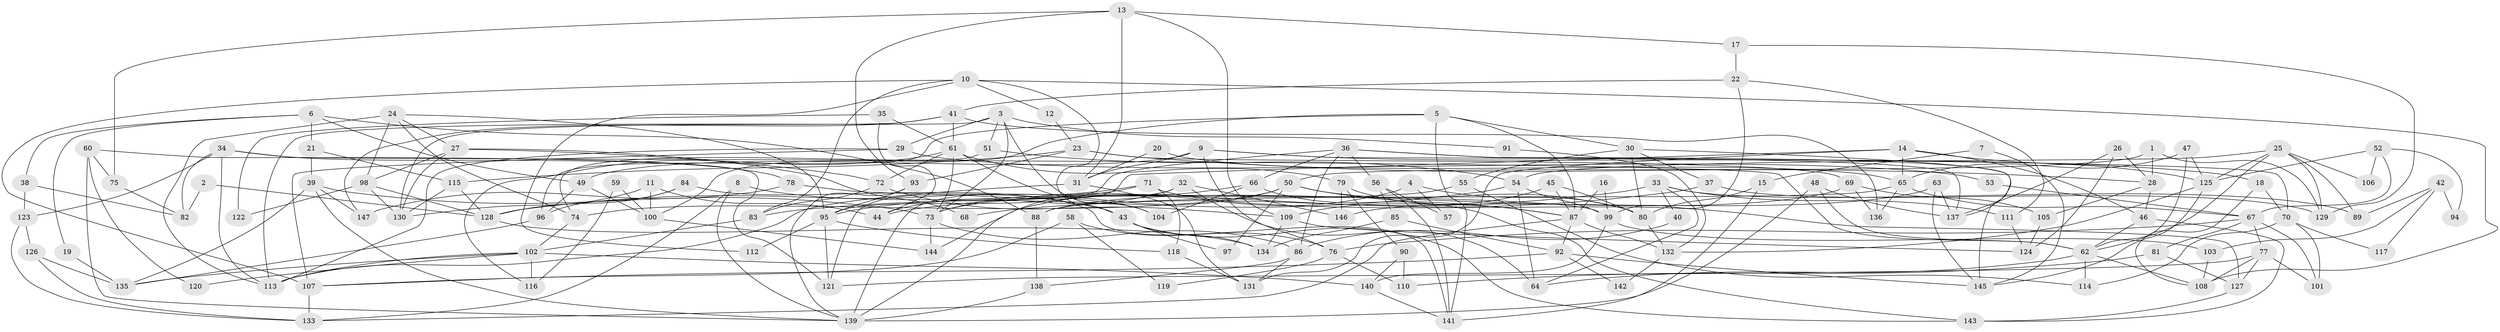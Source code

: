 // coarse degree distribution, {3: 0.1891891891891892, 13: 0.013513513513513514, 10: 0.06756756756756757, 8: 0.06756756756756757, 7: 0.04054054054054054, 12: 0.013513513513513514, 5: 0.22972972972972974, 4: 0.10810810810810811, 6: 0.08108108108108109, 2: 0.13513513513513514, 11: 0.02702702702702703, 14: 0.013513513513513514, 9: 0.013513513513513514}
// Generated by graph-tools (version 1.1) at 2025/51/03/04/25 22:51:12]
// undirected, 147 vertices, 294 edges
graph export_dot {
  node [color=gray90,style=filled];
  1;
  2;
  3;
  4;
  5;
  6;
  7;
  8;
  9;
  10;
  11;
  12;
  13;
  14;
  15;
  16;
  17;
  18;
  19;
  20;
  21;
  22;
  23;
  24;
  25;
  26;
  27;
  28;
  29;
  30;
  31;
  32;
  33;
  34;
  35;
  36;
  37;
  38;
  39;
  40;
  41;
  42;
  43;
  44;
  45;
  46;
  47;
  48;
  49;
  50;
  51;
  52;
  53;
  54;
  55;
  56;
  57;
  58;
  59;
  60;
  61;
  62;
  63;
  64;
  65;
  66;
  67;
  68;
  69;
  70;
  71;
  72;
  73;
  74;
  75;
  76;
  77;
  78;
  79;
  80;
  81;
  82;
  83;
  84;
  85;
  86;
  87;
  88;
  89;
  90;
  91;
  92;
  93;
  94;
  95;
  96;
  97;
  98;
  99;
  100;
  101;
  102;
  103;
  104;
  105;
  106;
  107;
  108;
  109;
  110;
  111;
  112;
  113;
  114;
  115;
  116;
  117;
  118;
  119;
  120;
  121;
  122;
  123;
  124;
  125;
  126;
  127;
  128;
  129;
  130;
  131;
  132;
  133;
  134;
  135;
  136;
  137;
  138;
  139;
  140;
  141;
  142;
  143;
  144;
  145;
  146;
  147;
  1 -- 50;
  1 -- 129;
  1 -- 28;
  2 -- 128;
  2 -- 82;
  3 -- 113;
  3 -- 51;
  3 -- 29;
  3 -- 73;
  3 -- 91;
  3 -- 104;
  4 -- 144;
  4 -- 80;
  4 -- 57;
  5 -- 87;
  5 -- 30;
  5 -- 96;
  5 -- 100;
  5 -- 141;
  6 -- 88;
  6 -- 49;
  6 -- 19;
  6 -- 21;
  6 -- 38;
  7 -- 145;
  7 -- 15;
  8 -- 133;
  8 -- 139;
  8 -- 43;
  9 -- 18;
  9 -- 31;
  9 -- 49;
  9 -- 70;
  9 -- 76;
  10 -- 43;
  10 -- 83;
  10 -- 12;
  10 -- 107;
  10 -- 108;
  10 -- 112;
  11 -- 100;
  11 -- 130;
  11 -- 44;
  12 -- 23;
  13 -- 75;
  13 -- 93;
  13 -- 17;
  13 -- 31;
  13 -- 109;
  14 -- 131;
  14 -- 121;
  14 -- 46;
  14 -- 65;
  14 -- 125;
  15 -- 141;
  15 -- 80;
  16 -- 99;
  16 -- 87;
  17 -- 22;
  17 -- 129;
  18 -- 108;
  18 -- 70;
  19 -- 135;
  20 -- 31;
  20 -- 65;
  21 -- 115;
  21 -- 39;
  22 -- 99;
  22 -- 41;
  22 -- 111;
  23 -- 28;
  23 -- 93;
  23 -- 69;
  23 -- 115;
  24 -- 74;
  24 -- 98;
  24 -- 27;
  24 -- 95;
  24 -- 113;
  25 -- 62;
  25 -- 125;
  25 -- 54;
  25 -- 89;
  25 -- 106;
  25 -- 129;
  26 -- 137;
  26 -- 28;
  26 -- 124;
  27 -- 72;
  27 -- 68;
  27 -- 98;
  27 -- 130;
  28 -- 46;
  28 -- 105;
  29 -- 113;
  29 -- 53;
  29 -- 107;
  30 -- 137;
  30 -- 80;
  30 -- 37;
  30 -- 55;
  31 -- 113;
  31 -- 131;
  32 -- 44;
  32 -- 139;
  32 -- 64;
  32 -- 146;
  33 -- 111;
  33 -- 64;
  33 -- 40;
  33 -- 44;
  33 -- 89;
  34 -- 62;
  34 -- 123;
  34 -- 78;
  34 -- 82;
  34 -- 113;
  35 -- 44;
  35 -- 61;
  35 -- 122;
  36 -- 86;
  36 -- 95;
  36 -- 56;
  36 -- 66;
  36 -- 137;
  36 -- 145;
  37 -- 129;
  37 -- 68;
  38 -- 123;
  38 -- 82;
  39 -- 73;
  39 -- 135;
  39 -- 139;
  39 -- 147;
  40 -- 86;
  41 -- 61;
  41 -- 130;
  41 -- 136;
  41 -- 147;
  42 -- 103;
  42 -- 89;
  42 -- 94;
  42 -- 117;
  43 -- 134;
  43 -- 97;
  43 -- 143;
  45 -- 109;
  45 -- 87;
  45 -- 80;
  46 -- 143;
  46 -- 62;
  47 -- 62;
  47 -- 125;
  47 -- 65;
  48 -- 62;
  48 -- 139;
  48 -- 137;
  49 -- 96;
  49 -- 100;
  50 -- 73;
  50 -- 80;
  50 -- 74;
  50 -- 87;
  50 -- 97;
  51 -- 54;
  51 -- 74;
  52 -- 125;
  52 -- 67;
  52 -- 94;
  52 -- 106;
  53 -- 67;
  54 -- 99;
  54 -- 64;
  54 -- 83;
  55 -- 73;
  55 -- 114;
  56 -- 85;
  56 -- 57;
  56 -- 141;
  58 -- 76;
  58 -- 107;
  58 -- 119;
  59 -- 116;
  59 -- 100;
  60 -- 121;
  60 -- 139;
  60 -- 75;
  60 -- 120;
  61 -- 72;
  61 -- 104;
  61 -- 73;
  61 -- 79;
  61 -- 116;
  62 -- 64;
  62 -- 108;
  62 -- 114;
  63 -- 146;
  63 -- 137;
  63 -- 145;
  65 -- 67;
  65 -- 88;
  65 -- 136;
  66 -- 139;
  66 -- 104;
  66 -- 143;
  67 -- 101;
  67 -- 76;
  67 -- 77;
  67 -- 81;
  69 -- 136;
  69 -- 88;
  69 -- 105;
  70 -- 114;
  70 -- 101;
  70 -- 117;
  71 -- 128;
  71 -- 127;
  71 -- 95;
  71 -- 118;
  72 -- 109;
  72 -- 83;
  73 -- 86;
  73 -- 144;
  74 -- 102;
  75 -- 82;
  76 -- 110;
  76 -- 119;
  77 -- 108;
  77 -- 101;
  77 -- 121;
  77 -- 127;
  78 -- 147;
  78 -- 99;
  79 -- 87;
  79 -- 90;
  79 -- 146;
  80 -- 132;
  81 -- 127;
  81 -- 110;
  83 -- 102;
  84 -- 141;
  84 -- 96;
  84 -- 128;
  85 -- 134;
  85 -- 92;
  86 -- 131;
  86 -- 138;
  87 -- 92;
  87 -- 132;
  87 -- 133;
  88 -- 138;
  90 -- 110;
  90 -- 140;
  91 -- 132;
  92 -- 107;
  92 -- 145;
  92 -- 142;
  93 -- 139;
  93 -- 95;
  95 -- 112;
  95 -- 118;
  95 -- 121;
  96 -- 135;
  98 -- 130;
  98 -- 122;
  98 -- 128;
  99 -- 140;
  99 -- 103;
  100 -- 144;
  102 -- 113;
  102 -- 140;
  102 -- 116;
  102 -- 120;
  102 -- 135;
  103 -- 108;
  105 -- 124;
  107 -- 133;
  109 -- 124;
  109 -- 134;
  111 -- 124;
  115 -- 128;
  115 -- 130;
  118 -- 131;
  123 -- 133;
  123 -- 126;
  125 -- 145;
  125 -- 132;
  126 -- 133;
  126 -- 135;
  127 -- 143;
  128 -- 134;
  132 -- 142;
  138 -- 139;
  140 -- 141;
}
